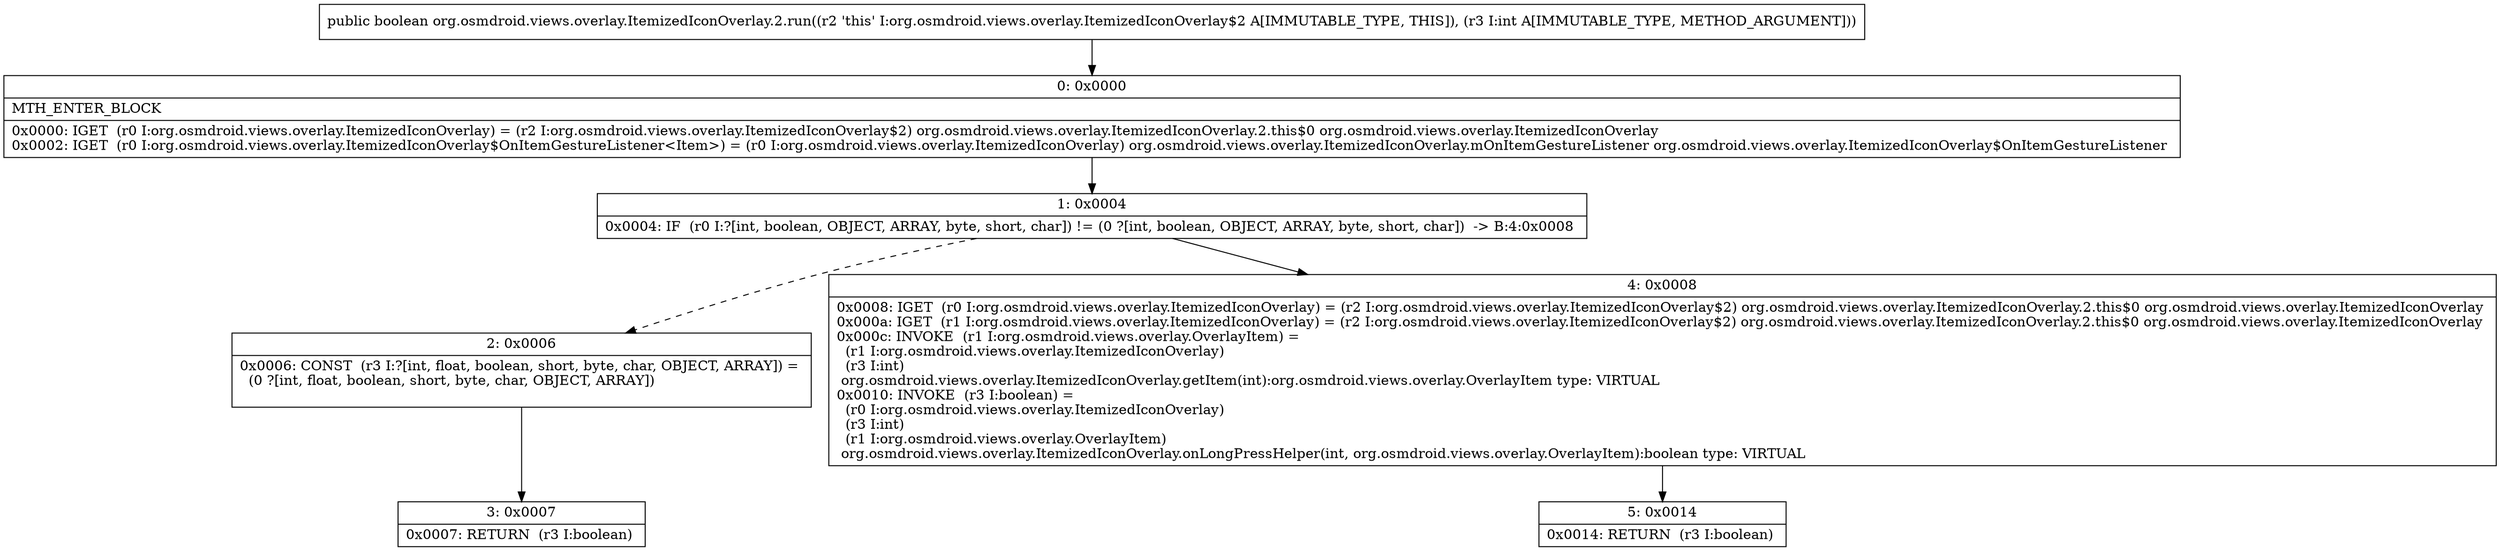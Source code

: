 digraph "CFG fororg.osmdroid.views.overlay.ItemizedIconOverlay.2.run(I)Z" {
Node_0 [shape=record,label="{0\:\ 0x0000|MTH_ENTER_BLOCK\l|0x0000: IGET  (r0 I:org.osmdroid.views.overlay.ItemizedIconOverlay) = (r2 I:org.osmdroid.views.overlay.ItemizedIconOverlay$2) org.osmdroid.views.overlay.ItemizedIconOverlay.2.this$0 org.osmdroid.views.overlay.ItemizedIconOverlay \l0x0002: IGET  (r0 I:org.osmdroid.views.overlay.ItemizedIconOverlay$OnItemGestureListener\<Item\>) = (r0 I:org.osmdroid.views.overlay.ItemizedIconOverlay) org.osmdroid.views.overlay.ItemizedIconOverlay.mOnItemGestureListener org.osmdroid.views.overlay.ItemizedIconOverlay$OnItemGestureListener \l}"];
Node_1 [shape=record,label="{1\:\ 0x0004|0x0004: IF  (r0 I:?[int, boolean, OBJECT, ARRAY, byte, short, char]) != (0 ?[int, boolean, OBJECT, ARRAY, byte, short, char])  \-\> B:4:0x0008 \l}"];
Node_2 [shape=record,label="{2\:\ 0x0006|0x0006: CONST  (r3 I:?[int, float, boolean, short, byte, char, OBJECT, ARRAY]) = \l  (0 ?[int, float, boolean, short, byte, char, OBJECT, ARRAY])\l \l}"];
Node_3 [shape=record,label="{3\:\ 0x0007|0x0007: RETURN  (r3 I:boolean) \l}"];
Node_4 [shape=record,label="{4\:\ 0x0008|0x0008: IGET  (r0 I:org.osmdroid.views.overlay.ItemizedIconOverlay) = (r2 I:org.osmdroid.views.overlay.ItemizedIconOverlay$2) org.osmdroid.views.overlay.ItemizedIconOverlay.2.this$0 org.osmdroid.views.overlay.ItemizedIconOverlay \l0x000a: IGET  (r1 I:org.osmdroid.views.overlay.ItemizedIconOverlay) = (r2 I:org.osmdroid.views.overlay.ItemizedIconOverlay$2) org.osmdroid.views.overlay.ItemizedIconOverlay.2.this$0 org.osmdroid.views.overlay.ItemizedIconOverlay \l0x000c: INVOKE  (r1 I:org.osmdroid.views.overlay.OverlayItem) = \l  (r1 I:org.osmdroid.views.overlay.ItemizedIconOverlay)\l  (r3 I:int)\l org.osmdroid.views.overlay.ItemizedIconOverlay.getItem(int):org.osmdroid.views.overlay.OverlayItem type: VIRTUAL \l0x0010: INVOKE  (r3 I:boolean) = \l  (r0 I:org.osmdroid.views.overlay.ItemizedIconOverlay)\l  (r3 I:int)\l  (r1 I:org.osmdroid.views.overlay.OverlayItem)\l org.osmdroid.views.overlay.ItemizedIconOverlay.onLongPressHelper(int, org.osmdroid.views.overlay.OverlayItem):boolean type: VIRTUAL \l}"];
Node_5 [shape=record,label="{5\:\ 0x0014|0x0014: RETURN  (r3 I:boolean) \l}"];
MethodNode[shape=record,label="{public boolean org.osmdroid.views.overlay.ItemizedIconOverlay.2.run((r2 'this' I:org.osmdroid.views.overlay.ItemizedIconOverlay$2 A[IMMUTABLE_TYPE, THIS]), (r3 I:int A[IMMUTABLE_TYPE, METHOD_ARGUMENT])) }"];
MethodNode -> Node_0;
Node_0 -> Node_1;
Node_1 -> Node_2[style=dashed];
Node_1 -> Node_4;
Node_2 -> Node_3;
Node_4 -> Node_5;
}

